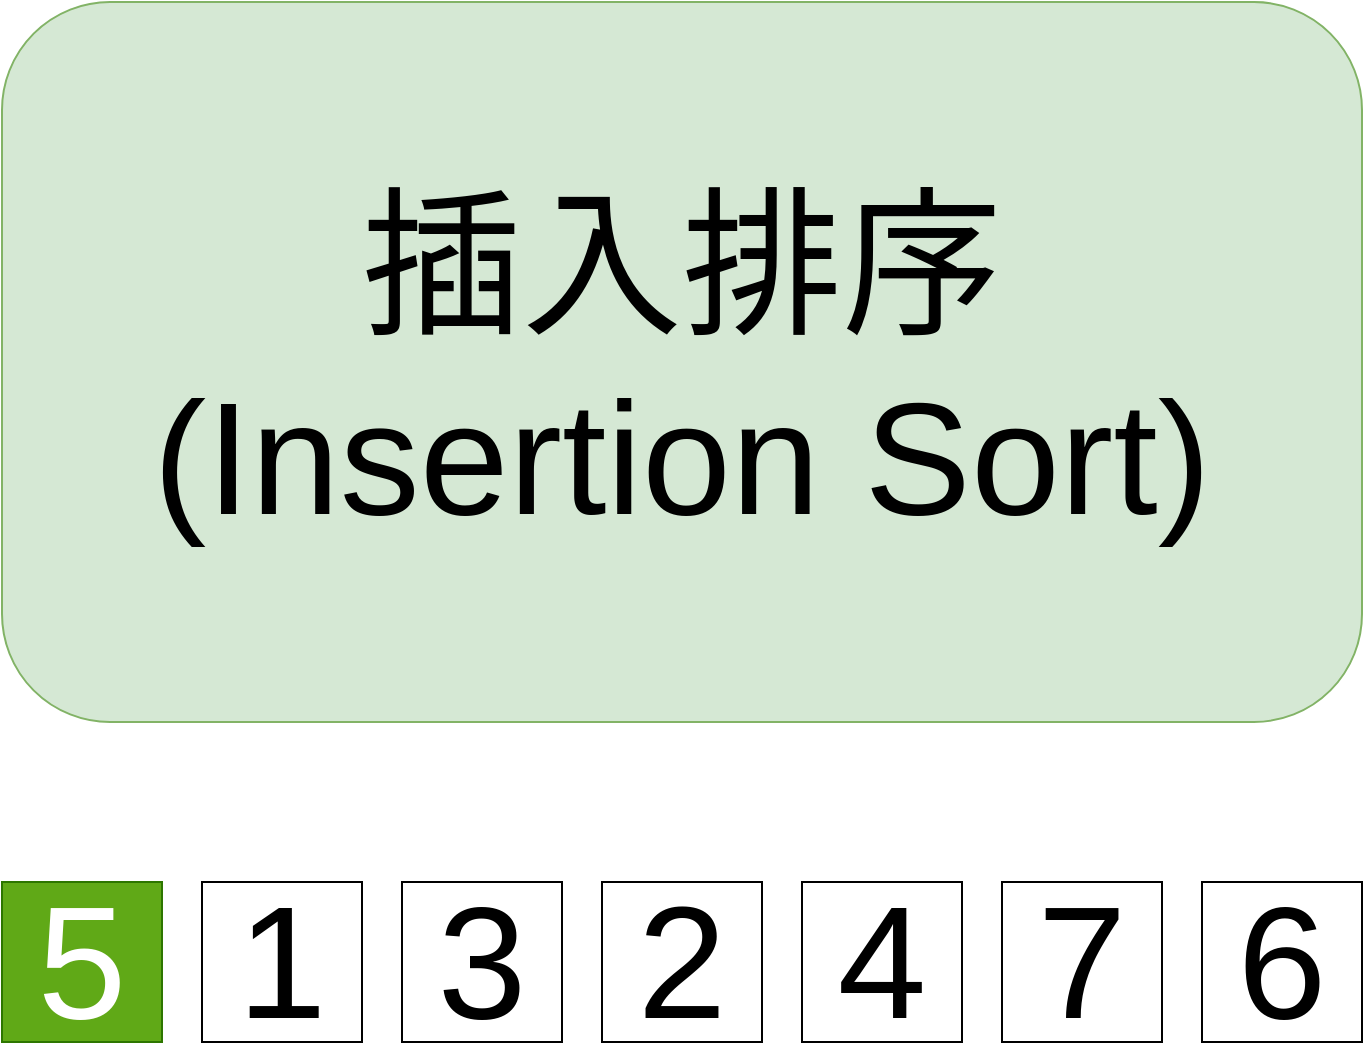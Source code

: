<mxfile version="14.6.13" type="device"><diagram id="DFtcCVNyRpYNjmfdy4M-" name="第 1 页"><mxGraphModel dx="1106" dy="822" grid="1" gridSize="10" guides="1" tooltips="1" connect="1" arrows="1" fold="1" page="0" pageScale="1" pageWidth="827" pageHeight="1169" background="none" math="0" shadow="0"><root><mxCell id="0"/><mxCell id="1" parent="0"/><mxCell id="JPk376SaroXnXMrBy5B7-1" value="插入排序&lt;br style=&quot;font-size: 80px;&quot;&gt;(Insertion Sort)" style="rounded=1;whiteSpace=wrap;html=1;fontSize=80;fillColor=#d5e8d4;strokeColor=#82b366;" parent="1" vertex="1"><mxGeometry x="80" y="40" width="680" height="360" as="geometry"/></mxCell><mxCell id="JPk376SaroXnXMrBy5B7-2" value="5" style="rounded=0;whiteSpace=wrap;html=1;fontSize=80;fillColor=#60a917;strokeColor=#2D7600;fontColor=#ffffff;" parent="1" vertex="1"><mxGeometry x="80" y="480" width="80" height="80" as="geometry"/></mxCell><mxCell id="JPk376SaroXnXMrBy5B7-3" value="1" style="rounded=0;whiteSpace=wrap;html=1;fontSize=80;" parent="1" vertex="1"><mxGeometry x="180" y="480" width="80" height="80" as="geometry"/></mxCell><mxCell id="JPk376SaroXnXMrBy5B7-4" value="3" style="rounded=0;whiteSpace=wrap;html=1;fontSize=80;" parent="1" vertex="1"><mxGeometry x="280" y="480" width="80" height="80" as="geometry"/></mxCell><mxCell id="JPk376SaroXnXMrBy5B7-5" value="2" style="rounded=0;whiteSpace=wrap;html=1;fontSize=80;" parent="1" vertex="1"><mxGeometry x="380" y="480" width="80" height="80" as="geometry"/></mxCell><mxCell id="JPk376SaroXnXMrBy5B7-6" value="4" style="rounded=0;whiteSpace=wrap;html=1;fontSize=80;" parent="1" vertex="1"><mxGeometry x="480" y="480" width="80" height="80" as="geometry"/></mxCell><mxCell id="JPk376SaroXnXMrBy5B7-7" value="7" style="rounded=0;whiteSpace=wrap;html=1;fontSize=80;" parent="1" vertex="1"><mxGeometry x="580" y="480" width="80" height="80" as="geometry"/></mxCell><mxCell id="JPk376SaroXnXMrBy5B7-8" value="6" style="rounded=0;whiteSpace=wrap;html=1;fontSize=80;" parent="1" vertex="1"><mxGeometry x="680" y="480" width="80" height="80" as="geometry"/></mxCell></root></mxGraphModel></diagram></mxfile>